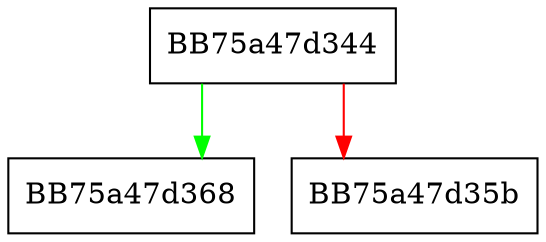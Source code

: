 digraph _Check_max_size {
  node [shape="box"];
  graph [splines=ortho];
  BB75a47d344 -> BB75a47d368 [color="green"];
  BB75a47d344 -> BB75a47d35b [color="red"];
}